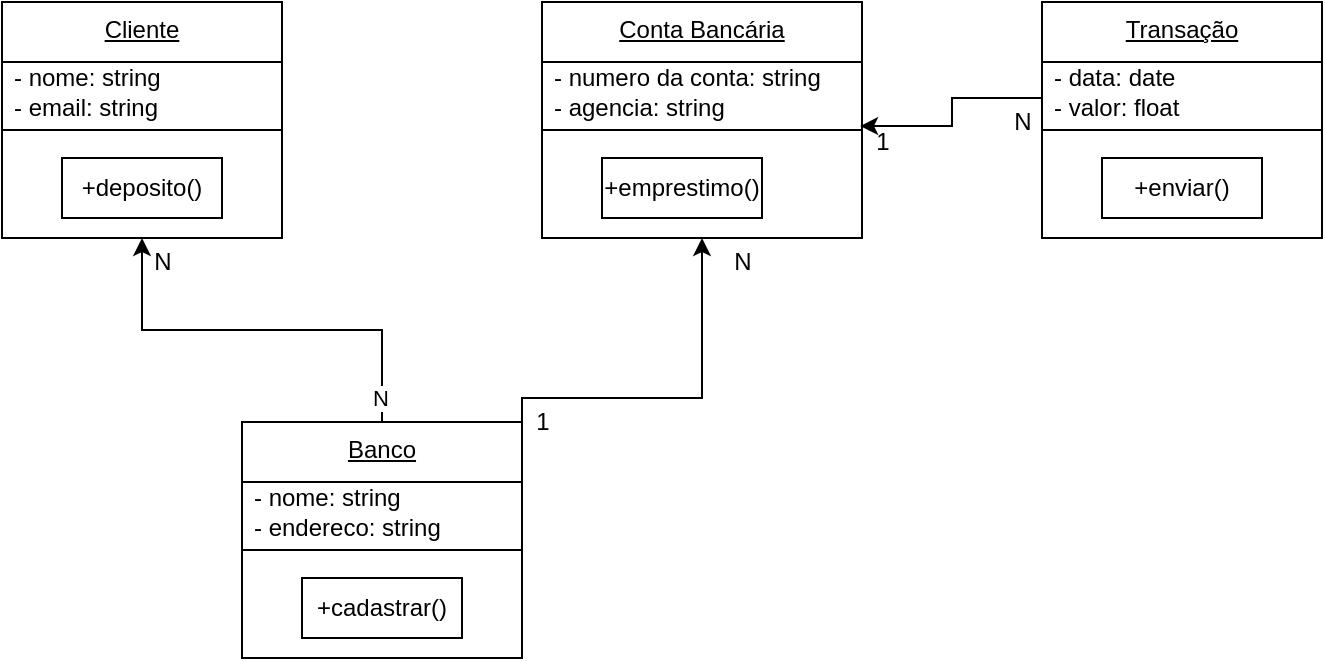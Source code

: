 <mxfile version="21.1.2" type="github">
  <diagram name="Página-1" id="o0qZVTrJO8NeAM04PV0n">
    <mxGraphModel dx="1114" dy="616" grid="1" gridSize="10" guides="1" tooltips="1" connect="1" arrows="1" fold="1" page="1" pageScale="1" pageWidth="827" pageHeight="1169" math="0" shadow="0">
      <root>
        <mxCell id="0" />
        <mxCell id="1" parent="0" />
        <mxCell id="d90fp0uA6kRgEtiLPxhZ-17" value="Cliente" style="swimlane;fontStyle=4;align=center;verticalAlign=top;childLayout=stackLayout;horizontal=1;startSize=30;horizontalStack=0;resizeParent=1;resizeParentMax=0;resizeLast=0;collapsible=0;marginBottom=0;html=1;whiteSpace=wrap;" vertex="1" parent="1">
          <mxGeometry x="40" y="230" width="140" height="118" as="geometry" />
        </mxCell>
        <mxCell id="d90fp0uA6kRgEtiLPxhZ-18" value="- nome: string&lt;br&gt;- email: string" style="html=1;strokeColor=none;fillColor=none;align=left;verticalAlign=middle;spacingLeft=4;spacingRight=4;rotatable=0;points=[[0,0.5],[1,0.5]];resizeWidth=1;whiteSpace=wrap;" vertex="1" parent="d90fp0uA6kRgEtiLPxhZ-17">
          <mxGeometry y="30" width="140" height="30" as="geometry" />
        </mxCell>
        <mxCell id="d90fp0uA6kRgEtiLPxhZ-19" value="" style="line;strokeWidth=1;fillColor=none;align=left;verticalAlign=middle;spacingTop=-1;spacingLeft=3;spacingRight=3;rotatable=0;labelPosition=right;points=[];portConstraint=eastwest;" vertex="1" parent="d90fp0uA6kRgEtiLPxhZ-17">
          <mxGeometry y="60" width="140" height="8" as="geometry" />
        </mxCell>
        <mxCell id="d90fp0uA6kRgEtiLPxhZ-21" value="" style="swimlane;fontStyle=1;align=center;verticalAlign=top;horizontal=1;startSize=0;collapsible=0;marginBottom=0;html=1;strokeColor=none;fillColor=none;whiteSpace=wrap;" vertex="1" parent="d90fp0uA6kRgEtiLPxhZ-17">
          <mxGeometry y="68" width="140" height="50" as="geometry" />
        </mxCell>
        <mxCell id="d90fp0uA6kRgEtiLPxhZ-22" value="+deposito()" style="html=1;align=center;verticalAlign=middle;rotatable=0;whiteSpace=wrap;" vertex="1" parent="d90fp0uA6kRgEtiLPxhZ-21">
          <mxGeometry width="80" height="30" relative="1" as="geometry">
            <mxPoint x="30" y="10" as="offset" />
          </mxGeometry>
        </mxCell>
        <mxCell id="d90fp0uA6kRgEtiLPxhZ-41" style="edgeStyle=orthogonalEdgeStyle;rounded=0;orthogonalLoop=1;jettySize=auto;html=1;exitX=0.5;exitY=0;exitDx=0;exitDy=0;entryX=0.5;entryY=1;entryDx=0;entryDy=0;" edge="1" parent="1" source="d90fp0uA6kRgEtiLPxhZ-24" target="d90fp0uA6kRgEtiLPxhZ-21">
          <mxGeometry relative="1" as="geometry" />
        </mxCell>
        <mxCell id="d90fp0uA6kRgEtiLPxhZ-42" value="N" style="edgeLabel;html=1;align=center;verticalAlign=middle;resizable=0;points=[];" vertex="1" connectable="0" parent="d90fp0uA6kRgEtiLPxhZ-41">
          <mxGeometry x="-0.887" y="1" relative="1" as="geometry">
            <mxPoint as="offset" />
          </mxGeometry>
        </mxCell>
        <mxCell id="d90fp0uA6kRgEtiLPxhZ-24" value="Banco" style="swimlane;fontStyle=4;align=center;verticalAlign=top;childLayout=stackLayout;horizontal=1;startSize=30;horizontalStack=0;resizeParent=1;resizeParentMax=0;resizeLast=0;collapsible=0;marginBottom=0;html=1;whiteSpace=wrap;" vertex="1" parent="1">
          <mxGeometry x="160" y="440" width="140" height="118" as="geometry" />
        </mxCell>
        <mxCell id="d90fp0uA6kRgEtiLPxhZ-25" value="- nome: string&lt;br&gt;- endereco: string" style="html=1;strokeColor=none;fillColor=none;align=left;verticalAlign=middle;spacingLeft=4;spacingRight=4;rotatable=0;points=[[0,0.5],[1,0.5]];resizeWidth=1;whiteSpace=wrap;" vertex="1" parent="d90fp0uA6kRgEtiLPxhZ-24">
          <mxGeometry y="30" width="140" height="30" as="geometry" />
        </mxCell>
        <mxCell id="d90fp0uA6kRgEtiLPxhZ-26" value="" style="line;strokeWidth=1;fillColor=none;align=left;verticalAlign=middle;spacingTop=-1;spacingLeft=3;spacingRight=3;rotatable=0;labelPosition=right;points=[];portConstraint=eastwest;" vertex="1" parent="d90fp0uA6kRgEtiLPxhZ-24">
          <mxGeometry y="60" width="140" height="8" as="geometry" />
        </mxCell>
        <mxCell id="d90fp0uA6kRgEtiLPxhZ-27" value="" style="swimlane;fontStyle=1;align=center;verticalAlign=top;horizontal=1;startSize=0;collapsible=0;marginBottom=0;html=1;strokeColor=none;fillColor=none;whiteSpace=wrap;" vertex="1" parent="d90fp0uA6kRgEtiLPxhZ-24">
          <mxGeometry y="68" width="140" height="50" as="geometry" />
        </mxCell>
        <mxCell id="d90fp0uA6kRgEtiLPxhZ-28" value="+cadastrar()" style="html=1;align=center;verticalAlign=middle;rotatable=0;whiteSpace=wrap;" vertex="1" parent="d90fp0uA6kRgEtiLPxhZ-27">
          <mxGeometry width="80" height="30" relative="1" as="geometry">
            <mxPoint x="30" y="10" as="offset" />
          </mxGeometry>
        </mxCell>
        <mxCell id="d90fp0uA6kRgEtiLPxhZ-29" value="Conta Bancária" style="swimlane;fontStyle=4;align=center;verticalAlign=top;childLayout=stackLayout;horizontal=1;startSize=30;horizontalStack=0;resizeParent=1;resizeParentMax=0;resizeLast=0;collapsible=0;marginBottom=0;html=1;whiteSpace=wrap;" vertex="1" parent="1">
          <mxGeometry x="310" y="230" width="160" height="118" as="geometry" />
        </mxCell>
        <mxCell id="d90fp0uA6kRgEtiLPxhZ-30" value="- numero da conta: string&lt;br&gt;- agencia: string" style="html=1;strokeColor=none;fillColor=none;align=left;verticalAlign=middle;spacingLeft=4;spacingRight=4;rotatable=0;points=[[0,0.5],[1,0.5]];resizeWidth=1;whiteSpace=wrap;" vertex="1" parent="d90fp0uA6kRgEtiLPxhZ-29">
          <mxGeometry y="30" width="160" height="30" as="geometry" />
        </mxCell>
        <mxCell id="d90fp0uA6kRgEtiLPxhZ-31" value="" style="line;strokeWidth=1;fillColor=none;align=left;verticalAlign=middle;spacingTop=-1;spacingLeft=3;spacingRight=3;rotatable=0;labelPosition=right;points=[];portConstraint=eastwest;" vertex="1" parent="d90fp0uA6kRgEtiLPxhZ-29">
          <mxGeometry y="60" width="160" height="8" as="geometry" />
        </mxCell>
        <mxCell id="d90fp0uA6kRgEtiLPxhZ-32" value="" style="swimlane;fontStyle=1;align=center;verticalAlign=top;horizontal=1;startSize=0;collapsible=0;marginBottom=0;html=1;strokeColor=none;fillColor=none;whiteSpace=wrap;" vertex="1" parent="d90fp0uA6kRgEtiLPxhZ-29">
          <mxGeometry y="68" width="160" height="50" as="geometry" />
        </mxCell>
        <mxCell id="d90fp0uA6kRgEtiLPxhZ-33" value="+emprestimo()" style="html=1;align=center;verticalAlign=middle;rotatable=0;whiteSpace=wrap;" vertex="1" parent="d90fp0uA6kRgEtiLPxhZ-32">
          <mxGeometry width="80" height="30" relative="1" as="geometry">
            <mxPoint x="30" y="10" as="offset" />
          </mxGeometry>
        </mxCell>
        <mxCell id="d90fp0uA6kRgEtiLPxhZ-34" value="Transação" style="swimlane;fontStyle=4;align=center;verticalAlign=top;childLayout=stackLayout;horizontal=1;startSize=30;horizontalStack=0;resizeParent=1;resizeParentMax=0;resizeLast=0;collapsible=0;marginBottom=0;html=1;whiteSpace=wrap;" vertex="1" parent="1">
          <mxGeometry x="560" y="230" width="140" height="118" as="geometry" />
        </mxCell>
        <mxCell id="d90fp0uA6kRgEtiLPxhZ-35" value="- data: date&lt;br&gt;- valor: float" style="html=1;strokeColor=none;fillColor=none;align=left;verticalAlign=middle;spacingLeft=4;spacingRight=4;rotatable=0;points=[[0,0.5],[1,0.5]];resizeWidth=1;whiteSpace=wrap;" vertex="1" parent="d90fp0uA6kRgEtiLPxhZ-34">
          <mxGeometry y="30" width="140" height="30" as="geometry" />
        </mxCell>
        <mxCell id="d90fp0uA6kRgEtiLPxhZ-36" value="" style="line;strokeWidth=1;fillColor=none;align=left;verticalAlign=middle;spacingTop=-1;spacingLeft=3;spacingRight=3;rotatable=0;labelPosition=right;points=[];portConstraint=eastwest;" vertex="1" parent="d90fp0uA6kRgEtiLPxhZ-34">
          <mxGeometry y="60" width="140" height="8" as="geometry" />
        </mxCell>
        <mxCell id="d90fp0uA6kRgEtiLPxhZ-37" value="" style="swimlane;fontStyle=1;align=center;verticalAlign=top;horizontal=1;startSize=0;collapsible=0;marginBottom=0;html=1;strokeColor=none;fillColor=none;whiteSpace=wrap;" vertex="1" parent="d90fp0uA6kRgEtiLPxhZ-34">
          <mxGeometry y="68" width="140" height="50" as="geometry" />
        </mxCell>
        <mxCell id="d90fp0uA6kRgEtiLPxhZ-38" value="+enviar()" style="html=1;align=center;verticalAlign=middle;rotatable=0;whiteSpace=wrap;" vertex="1" parent="d90fp0uA6kRgEtiLPxhZ-37">
          <mxGeometry width="80" height="30" relative="1" as="geometry">
            <mxPoint x="30" y="10" as="offset" />
          </mxGeometry>
        </mxCell>
        <mxCell id="d90fp0uA6kRgEtiLPxhZ-46" value="N" style="text;html=1;align=center;verticalAlign=middle;resizable=0;points=[];autosize=1;strokeColor=none;fillColor=none;" vertex="1" parent="1">
          <mxGeometry x="105" y="345" width="30" height="30" as="geometry" />
        </mxCell>
        <mxCell id="d90fp0uA6kRgEtiLPxhZ-47" style="edgeStyle=orthogonalEdgeStyle;rounded=0;orthogonalLoop=1;jettySize=auto;html=1;exitX=1;exitY=0;exitDx=0;exitDy=0;entryX=0.5;entryY=1;entryDx=0;entryDy=0;" edge="1" parent="1" source="d90fp0uA6kRgEtiLPxhZ-27" target="d90fp0uA6kRgEtiLPxhZ-32">
          <mxGeometry relative="1" as="geometry" />
        </mxCell>
        <mxCell id="d90fp0uA6kRgEtiLPxhZ-48" value="1" style="text;html=1;align=center;verticalAlign=middle;resizable=0;points=[];autosize=1;strokeColor=none;fillColor=none;" vertex="1" parent="1">
          <mxGeometry x="295" y="425" width="30" height="30" as="geometry" />
        </mxCell>
        <mxCell id="d90fp0uA6kRgEtiLPxhZ-49" value="N" style="text;html=1;align=center;verticalAlign=middle;resizable=0;points=[];autosize=1;strokeColor=none;fillColor=none;" vertex="1" parent="1">
          <mxGeometry x="395" y="345" width="30" height="30" as="geometry" />
        </mxCell>
        <mxCell id="d90fp0uA6kRgEtiLPxhZ-50" style="edgeStyle=orthogonalEdgeStyle;rounded=0;orthogonalLoop=1;jettySize=auto;html=1;exitX=0;exitY=0;exitDx=0;exitDy=0;entryX=0.994;entryY=1.067;entryDx=0;entryDy=0;entryPerimeter=0;" edge="1" parent="1" source="d90fp0uA6kRgEtiLPxhZ-37" target="d90fp0uA6kRgEtiLPxhZ-30">
          <mxGeometry relative="1" as="geometry" />
        </mxCell>
        <mxCell id="d90fp0uA6kRgEtiLPxhZ-51" value="N" style="text;html=1;align=center;verticalAlign=middle;resizable=0;points=[];autosize=1;strokeColor=none;fillColor=none;" vertex="1" parent="1">
          <mxGeometry x="535" y="275" width="30" height="30" as="geometry" />
        </mxCell>
        <mxCell id="d90fp0uA6kRgEtiLPxhZ-52" value="1" style="text;html=1;align=center;verticalAlign=middle;resizable=0;points=[];autosize=1;strokeColor=none;fillColor=none;" vertex="1" parent="1">
          <mxGeometry x="465" y="285" width="30" height="30" as="geometry" />
        </mxCell>
      </root>
    </mxGraphModel>
  </diagram>
</mxfile>
